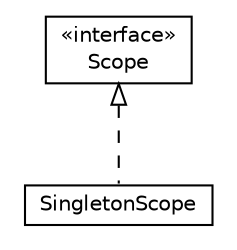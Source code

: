 #!/usr/local/bin/dot
#
# Class diagram 
# Generated by UMLGraph version 5.1 (http://www.umlgraph.org/)
#

digraph G {
	edge [fontname="Helvetica",fontsize=10,labelfontname="Helvetica",labelfontsize=10];
	node [fontname="Helvetica",fontsize=10,shape=plaintext];
	nodesep=0.25;
	ranksep=0.5;
	// org.androidtransfuse.scope.Scope
	c279 [label=<<table title="org.androidtransfuse.scope.Scope" border="0" cellborder="1" cellspacing="0" cellpadding="2" port="p" href="./Scope.html">
		<tr><td><table border="0" cellspacing="0" cellpadding="1">
<tr><td align="center" balign="center"> &#171;interface&#187; </td></tr>
<tr><td align="center" balign="center"> Scope </td></tr>
		</table></td></tr>
		</table>>, fontname="Helvetica", fontcolor="black", fontsize=10.0];
	// org.androidtransfuse.scope.SingletonScope
	c280 [label=<<table title="org.androidtransfuse.scope.SingletonScope" border="0" cellborder="1" cellspacing="0" cellpadding="2" port="p" href="./SingletonScope.html">
		<tr><td><table border="0" cellspacing="0" cellpadding="1">
<tr><td align="center" balign="center"> SingletonScope </td></tr>
		</table></td></tr>
		</table>>, fontname="Helvetica", fontcolor="black", fontsize=10.0];
	//org.androidtransfuse.scope.SingletonScope implements org.androidtransfuse.scope.Scope
	c279:p -> c280:p [dir=back,arrowtail=empty,style=dashed];
}

